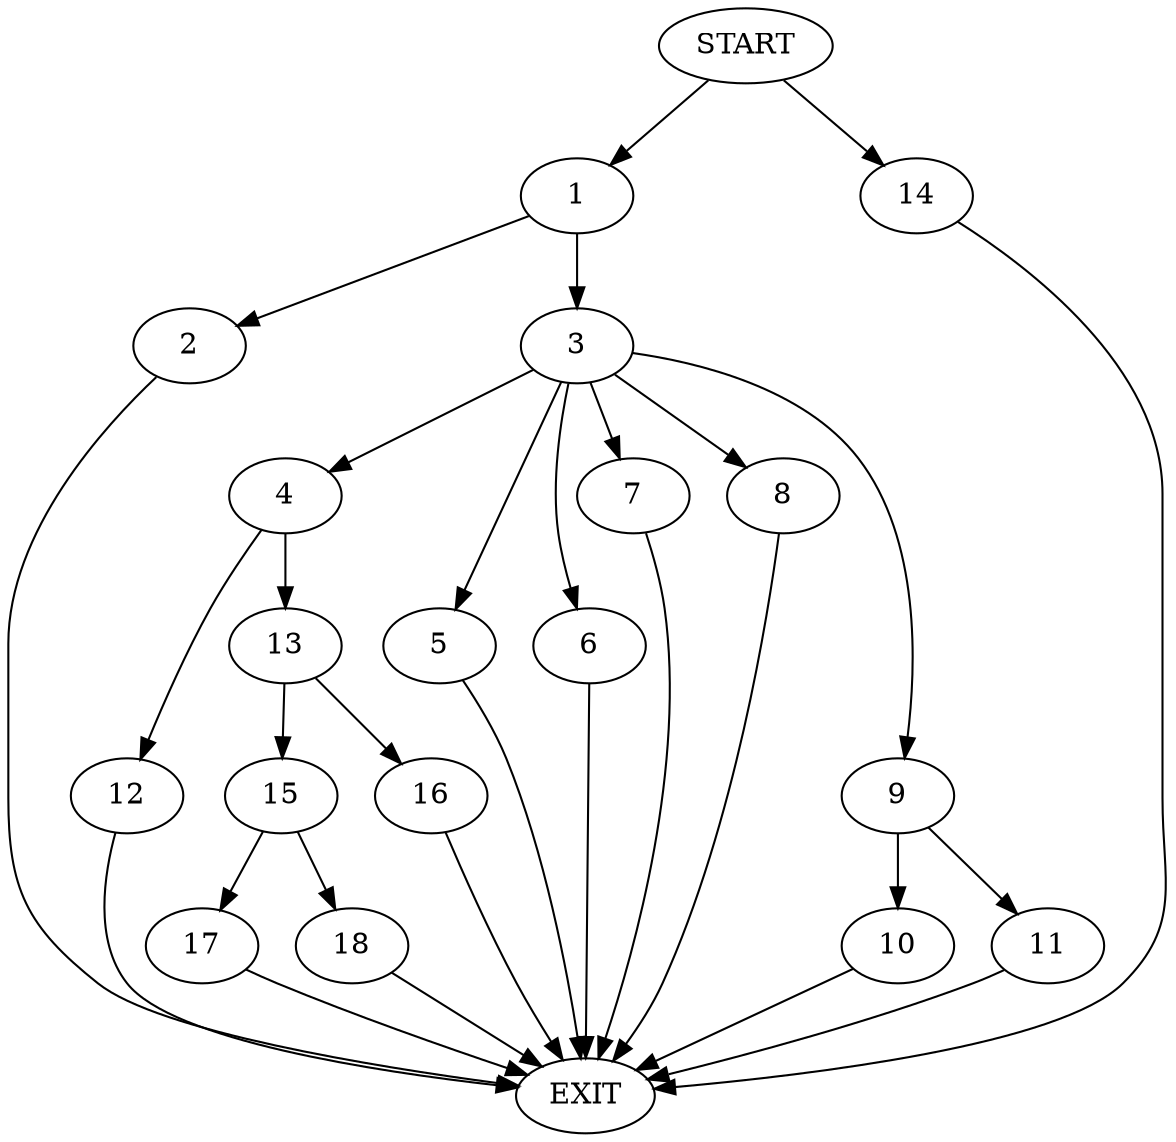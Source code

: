 digraph {
0 [label="START"]
19 [label="EXIT"]
0 -> 1
1 -> 2
1 -> 3
2 -> 19
3 -> 4
3 -> 5
3 -> 6
3 -> 7
3 -> 8
3 -> 9
7 -> 19
9 -> 10
9 -> 11
5 -> 19
6 -> 19
4 -> 12
4 -> 13
8 -> 19
0 -> 14
14 -> 19
12 -> 19
13 -> 15
13 -> 16
15 -> 17
15 -> 18
16 -> 19
18 -> 19
17 -> 19
11 -> 19
10 -> 19
}
